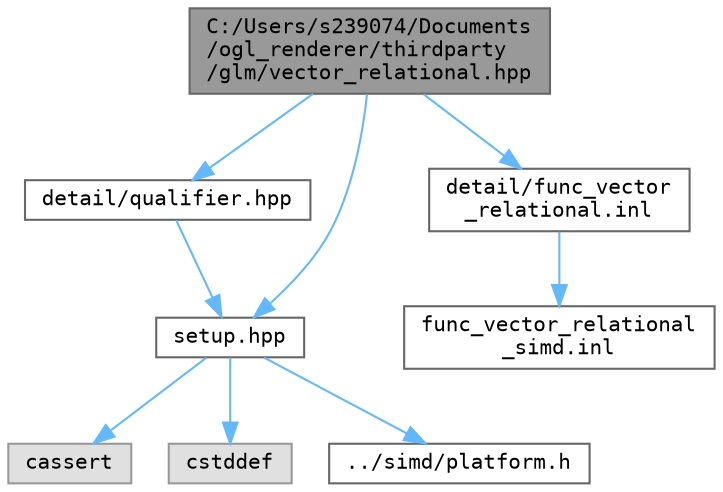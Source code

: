 digraph "C:/Users/s239074/Documents/ogl_renderer/thirdparty/glm/vector_relational.hpp"
{
 // LATEX_PDF_SIZE
  bgcolor="transparent";
  edge [fontname=Terminal,fontsize=10,labelfontname=Helvetica,labelfontsize=10];
  node [fontname=Terminal,fontsize=10,shape=box,height=0.2,width=0.4];
  Node1 [label="C:/Users/s239074/Documents\l/ogl_renderer/thirdparty\l/glm/vector_relational.hpp",height=0.2,width=0.4,color="gray40", fillcolor="grey60", style="filled", fontcolor="black",tooltip=" "];
  Node1 -> Node2 [color="steelblue1",style="solid"];
  Node2 [label="detail/qualifier.hpp",height=0.2,width=0.4,color="grey40", fillcolor="white", style="filled",URL="$qualifier_8hpp.html",tooltip=" "];
  Node2 -> Node3 [color="steelblue1",style="solid"];
  Node3 [label="setup.hpp",height=0.2,width=0.4,color="grey40", fillcolor="white", style="filled",URL="$setup_8hpp.html",tooltip=" "];
  Node3 -> Node4 [color="steelblue1",style="solid"];
  Node4 [label="cassert",height=0.2,width=0.4,color="grey60", fillcolor="#E0E0E0", style="filled",tooltip=" "];
  Node3 -> Node5 [color="steelblue1",style="solid"];
  Node5 [label="cstddef",height=0.2,width=0.4,color="grey60", fillcolor="#E0E0E0", style="filled",tooltip=" "];
  Node3 -> Node6 [color="steelblue1",style="solid"];
  Node6 [label="../simd/platform.h",height=0.2,width=0.4,color="grey40", fillcolor="white", style="filled",URL="$platform_8h.html",tooltip=" "];
  Node1 -> Node3 [color="steelblue1",style="solid"];
  Node1 -> Node7 [color="steelblue1",style="solid"];
  Node7 [label="detail/func_vector\l_relational.inl",height=0.2,width=0.4,color="grey40", fillcolor="white", style="filled",URL="$func__vector__relational_8inl.html",tooltip=" "];
  Node7 -> Node8 [color="steelblue1",style="solid"];
  Node8 [label="func_vector_relational\l_simd.inl",height=0.2,width=0.4,color="grey40", fillcolor="white", style="filled",URL="$func__vector__relational__simd_8inl.html",tooltip=" "];
}
